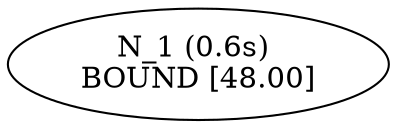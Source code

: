 ##Command to get a nice layout: dot -Tpdf thisfile > thisfile.pdf

digraph master_0_BaP_Tree {
edge[fontname = "Courier", fontsize = 10];
n1 [label="N_1 (0.6s) \nBOUND [48.00]"];
}